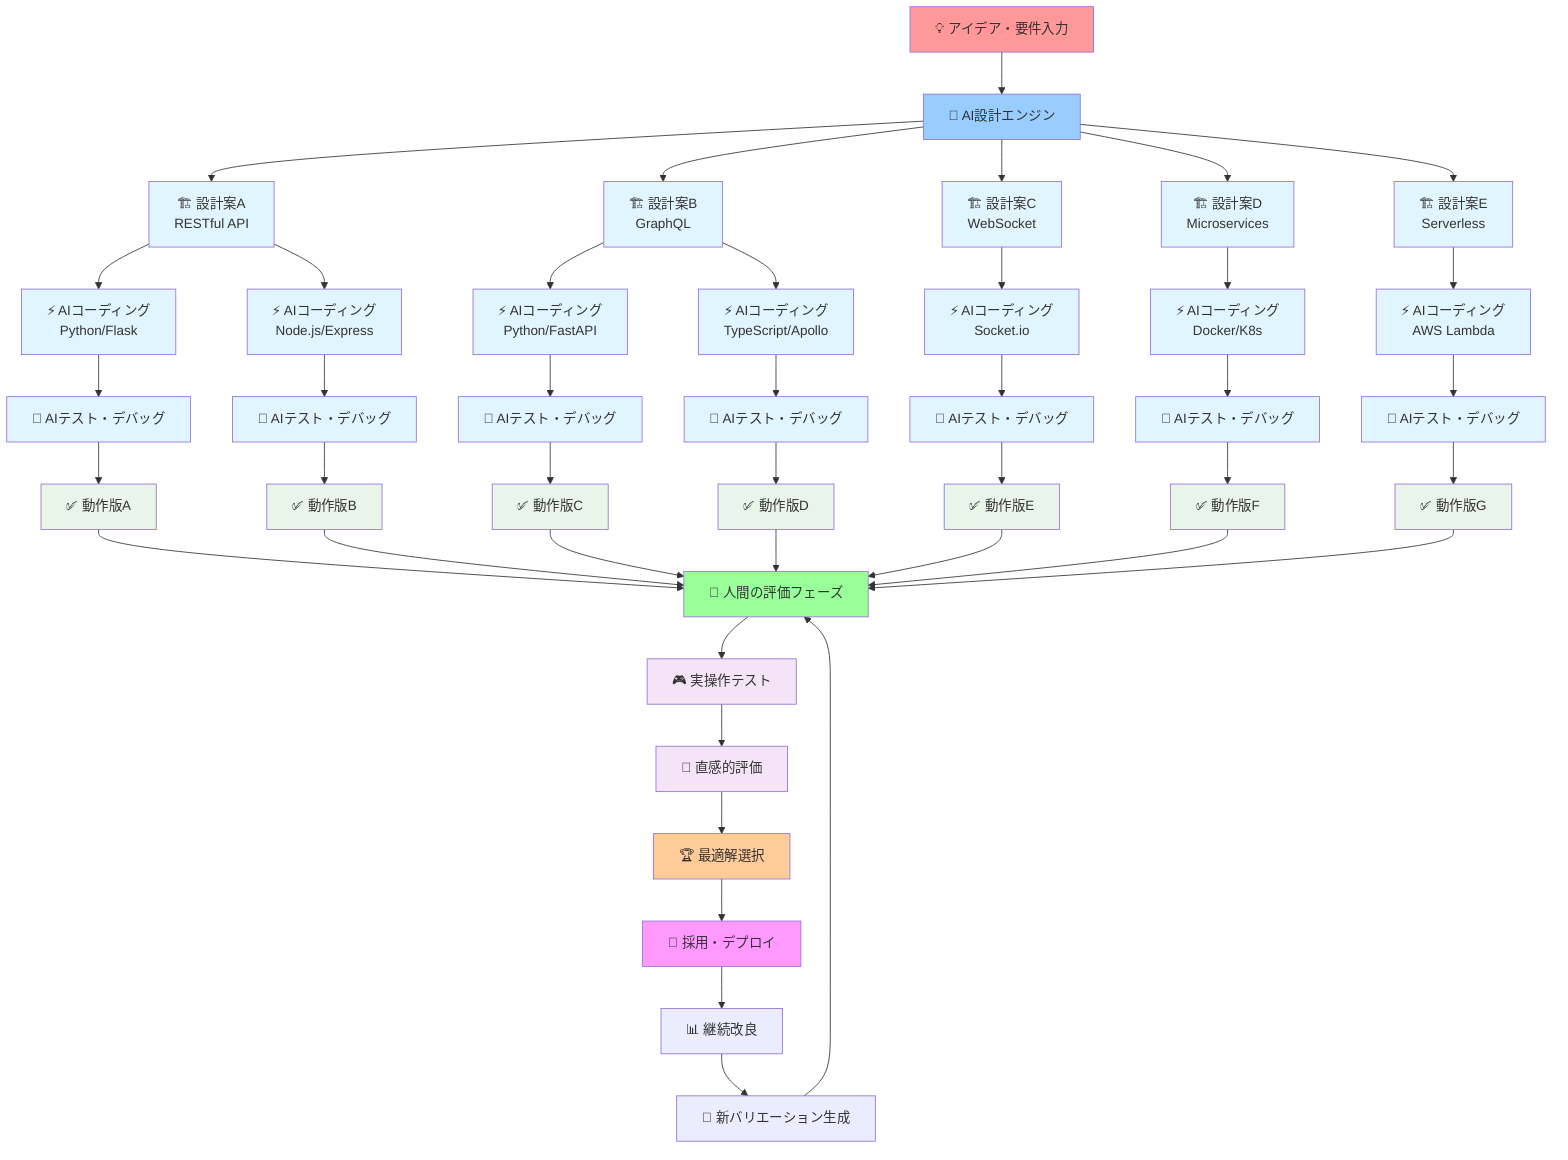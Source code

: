 graph TD
    A[💡 アイデア・要件入力] --> B[🎯 AI設計エンジン]
    
    B --> C1[🏗️ 設計案A<br/>RESTful API]
    B --> C2[🏗️ 設計案B<br/>GraphQL]
    B --> C3[🏗️ 設計案C<br/>WebSocket]
    B --> C4[🏗️ 設計案D<br/>Microservices]
    B --> C5[🏗️ 設計案E<br/>Serverless]
    
    C1 --> D1[⚡ AIコーディング<br/>Python/Flask]
    C1 --> D2[⚡ AIコーディング<br/>Node.js/Express]
    C2 --> D3[⚡ AIコーディング<br/>Python/FastAPI]
    C2 --> D4[⚡ AIコーディング<br/>TypeScript/Apollo]
    C3 --> D5[⚡ AIコーディング<br/>Socket.io]
    C4 --> D6[⚡ AIコーディング<br/>Docker/K8s]
    C5 --> D7[⚡ AIコーディング<br/>AWS Lambda]
    
    D1 --> E1[🔧 AIテスト・デバッグ]
    D2 --> E2[🔧 AIテスト・デバッグ]
    D3 --> E3[🔧 AIテスト・デバッグ]
    D4 --> E4[🔧 AIテスト・デバッグ]
    D5 --> E5[🔧 AIテスト・デバッグ]
    D6 --> E6[🔧 AIテスト・デバッグ]
    D7 --> E7[🔧 AIテスト・デバッグ]
    
    E1 --> F1[✅ 動作版A]
    E2 --> F2[✅ 動作版B]
    E3 --> F3[✅ 動作版C]
    E4 --> F4[✅ 動作版D]
    E5 --> F5[✅ 動作版E]
    E6 --> F6[✅ 動作版F]
    E7 --> F7[✅ 動作版G]
    
    F1 --> G[👤 人間の評価フェーズ]
    F2 --> G
    F3 --> G
    F4 --> G
    F5 --> G
    F6 --> G
    F7 --> G
    
    G --> H[🎮 実操作テスト]
    H --> I[💫 直感的評価]
    I --> J[🏆 最適解選択]
    
    J --> K[🚀 採用・デプロイ]
    
    K --> L[📊 継続改良]
    L --> M[🔄 新バリエーション生成]
    M --> G
    
    style A fill:#ff9999
    style B fill:#99ccff
    style G fill:#99ff99
    style J fill:#ffcc99
    style K fill:#ff99ff
    
    classDef aiProcess fill:#e1f5fe
    classDef humanProcess fill:#f3e5f5
    classDef output fill:#e8f5e8
    
    class C1,C2,C3,C4,C5,D1,D2,D3,D4,D5,D6,D7,E1,E2,E3,E4,E5,E6,E7 aiProcess
    class G,H,I,J humanProcess
    class F1,F2,F3,F4,F5,F6,F7,K output